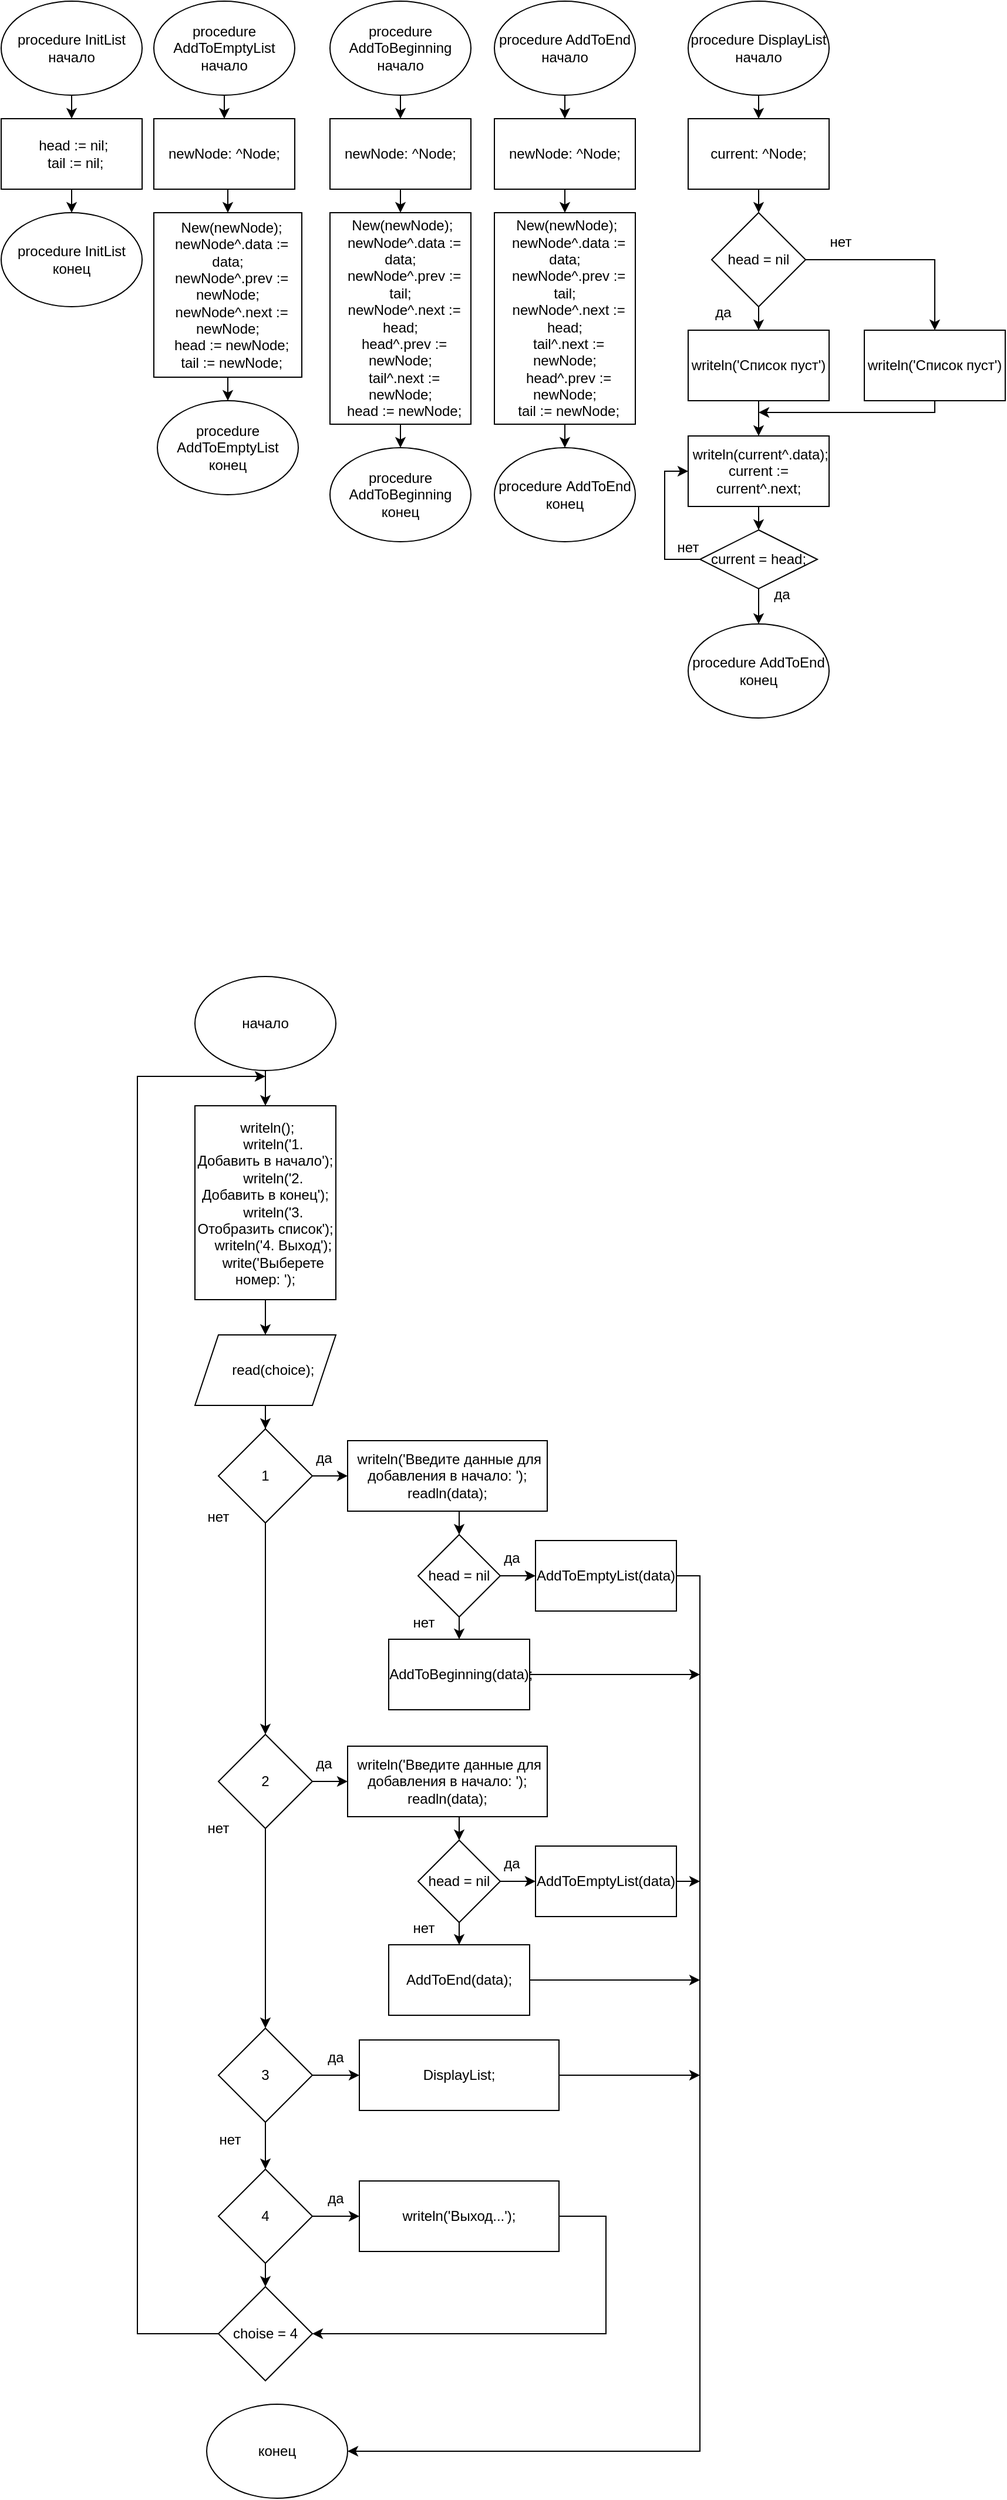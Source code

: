 <mxfile version="24.3.1" type="device">
  <diagram name="Страница — 1" id="ay-ElcXg7WRGvr0t2mmk">
    <mxGraphModel dx="2119" dy="1217" grid="1" gridSize="10" guides="1" tooltips="1" connect="1" arrows="1" fold="1" page="1" pageScale="1" pageWidth="827" pageHeight="1169" math="0" shadow="0">
      <root>
        <mxCell id="0" />
        <mxCell id="1" parent="0" />
        <mxCell id="YGGoBaES5HReX23744kC-4" style="edgeStyle=orthogonalEdgeStyle;rounded=0;orthogonalLoop=1;jettySize=auto;html=1;exitX=0.5;exitY=1;exitDx=0;exitDy=0;entryX=0.5;entryY=0;entryDx=0;entryDy=0;" edge="1" parent="1" source="YGGoBaES5HReX23744kC-1" target="YGGoBaES5HReX23744kC-3">
          <mxGeometry relative="1" as="geometry" />
        </mxCell>
        <mxCell id="YGGoBaES5HReX23744kC-1" value="&lt;div&gt;procedure InitList&lt;/div&gt;&lt;div&gt;начало&lt;br&gt;&lt;/div&gt;" style="ellipse;whiteSpace=wrap;html=1;" vertex="1" parent="1">
          <mxGeometry x="270" width="120" height="80" as="geometry" />
        </mxCell>
        <mxCell id="YGGoBaES5HReX23744kC-2" value="&lt;div&gt;procedure InitList&lt;/div&gt;&lt;div&gt;конец&lt;br&gt;&lt;/div&gt;" style="ellipse;whiteSpace=wrap;html=1;" vertex="1" parent="1">
          <mxGeometry x="270" y="180" width="120" height="80" as="geometry" />
        </mxCell>
        <mxCell id="YGGoBaES5HReX23744kC-5" style="edgeStyle=orthogonalEdgeStyle;rounded=0;orthogonalLoop=1;jettySize=auto;html=1;exitX=0.5;exitY=1;exitDx=0;exitDy=0;entryX=0.5;entryY=0;entryDx=0;entryDy=0;" edge="1" parent="1" source="YGGoBaES5HReX23744kC-3" target="YGGoBaES5HReX23744kC-2">
          <mxGeometry relative="1" as="geometry" />
        </mxCell>
        <mxCell id="YGGoBaES5HReX23744kC-3" value="&amp;nbsp;head := nil;&lt;br&gt;&amp;nbsp; tail := nil;" style="rounded=0;whiteSpace=wrap;html=1;" vertex="1" parent="1">
          <mxGeometry x="270" y="100" width="120" height="60" as="geometry" />
        </mxCell>
        <mxCell id="YGGoBaES5HReX23744kC-6" style="edgeStyle=orthogonalEdgeStyle;rounded=0;orthogonalLoop=1;jettySize=auto;html=1;exitX=0.5;exitY=1;exitDx=0;exitDy=0;entryX=0.5;entryY=0;entryDx=0;entryDy=0;" edge="1" parent="1" source="YGGoBaES5HReX23744kC-7" target="YGGoBaES5HReX23744kC-10">
          <mxGeometry relative="1" as="geometry" />
        </mxCell>
        <mxCell id="YGGoBaES5HReX23744kC-7" value="&lt;div&gt;procedure AddToEmptyList&lt;/div&gt;&lt;div&gt;начало&lt;br&gt;&lt;/div&gt;" style="ellipse;whiteSpace=wrap;html=1;" vertex="1" parent="1">
          <mxGeometry x="400" width="120" height="80" as="geometry" />
        </mxCell>
        <mxCell id="YGGoBaES5HReX23744kC-8" value="&lt;div&gt;procedure AddToEmptyList&lt;/div&gt;&lt;div&gt;конец&lt;br&gt;&lt;/div&gt;" style="ellipse;whiteSpace=wrap;html=1;" vertex="1" parent="1">
          <mxGeometry x="403" y="340" width="120" height="80" as="geometry" />
        </mxCell>
        <mxCell id="YGGoBaES5HReX23744kC-12" style="edgeStyle=orthogonalEdgeStyle;rounded=0;orthogonalLoop=1;jettySize=auto;html=1;exitX=0.5;exitY=1;exitDx=0;exitDy=0;entryX=0.5;entryY=0;entryDx=0;entryDy=0;" edge="1" parent="1" source="YGGoBaES5HReX23744kC-10" target="YGGoBaES5HReX23744kC-11">
          <mxGeometry relative="1" as="geometry" />
        </mxCell>
        <mxCell id="YGGoBaES5HReX23744kC-10" value="newNode: ^Node;" style="rounded=0;whiteSpace=wrap;html=1;" vertex="1" parent="1">
          <mxGeometry x="400" y="100" width="120" height="60" as="geometry" />
        </mxCell>
        <mxCell id="YGGoBaES5HReX23744kC-13" style="edgeStyle=orthogonalEdgeStyle;rounded=0;orthogonalLoop=1;jettySize=auto;html=1;exitX=0.5;exitY=1;exitDx=0;exitDy=0;entryX=0.5;entryY=0;entryDx=0;entryDy=0;" edge="1" parent="1" source="YGGoBaES5HReX23744kC-11" target="YGGoBaES5HReX23744kC-8">
          <mxGeometry relative="1" as="geometry" />
        </mxCell>
        <mxCell id="YGGoBaES5HReX23744kC-11" value="&amp;nbsp; New(newNode);&lt;br&gt;&amp;nbsp; newNode^.data := data;&lt;br&gt;&amp;nbsp; newNode^.prev := newNode;&lt;br&gt;&amp;nbsp; newNode^.next := newNode;&lt;br&gt;&amp;nbsp; head := newNode;&lt;br&gt;&amp;nbsp; tail := newNode;" style="rounded=0;whiteSpace=wrap;html=1;" vertex="1" parent="1">
          <mxGeometry x="400" y="180" width="126" height="140" as="geometry" />
        </mxCell>
        <mxCell id="YGGoBaES5HReX23744kC-14" style="edgeStyle=orthogonalEdgeStyle;rounded=0;orthogonalLoop=1;jettySize=auto;html=1;exitX=0.5;exitY=1;exitDx=0;exitDy=0;entryX=0.5;entryY=0;entryDx=0;entryDy=0;" edge="1" parent="1" source="YGGoBaES5HReX23744kC-15" target="YGGoBaES5HReX23744kC-18">
          <mxGeometry relative="1" as="geometry" />
        </mxCell>
        <mxCell id="YGGoBaES5HReX23744kC-15" value="&lt;div&gt;procedure AddToBeginning&lt;/div&gt;&lt;div&gt;начало&lt;br&gt;&lt;/div&gt;" style="ellipse;whiteSpace=wrap;html=1;" vertex="1" parent="1">
          <mxGeometry x="550" width="120" height="80" as="geometry" />
        </mxCell>
        <mxCell id="YGGoBaES5HReX23744kC-16" value="&lt;div&gt;procedure AddToBeginning&lt;/div&gt;&lt;div&gt;конец&lt;br&gt;&lt;/div&gt;" style="ellipse;whiteSpace=wrap;html=1;" vertex="1" parent="1">
          <mxGeometry x="550" y="380" width="120" height="80" as="geometry" />
        </mxCell>
        <mxCell id="YGGoBaES5HReX23744kC-17" style="edgeStyle=orthogonalEdgeStyle;rounded=0;orthogonalLoop=1;jettySize=auto;html=1;exitX=0.5;exitY=1;exitDx=0;exitDy=0;entryX=0.5;entryY=0;entryDx=0;entryDy=0;" edge="1" parent="1" source="YGGoBaES5HReX23744kC-18" target="YGGoBaES5HReX23744kC-20">
          <mxGeometry relative="1" as="geometry" />
        </mxCell>
        <mxCell id="YGGoBaES5HReX23744kC-18" value="newNode: ^Node;" style="rounded=0;whiteSpace=wrap;html=1;" vertex="1" parent="1">
          <mxGeometry x="550" y="100" width="120" height="60" as="geometry" />
        </mxCell>
        <mxCell id="YGGoBaES5HReX23744kC-19" style="edgeStyle=orthogonalEdgeStyle;rounded=0;orthogonalLoop=1;jettySize=auto;html=1;exitX=0.5;exitY=1;exitDx=0;exitDy=0;entryX=0.5;entryY=0;entryDx=0;entryDy=0;" edge="1" parent="1" source="YGGoBaES5HReX23744kC-20" target="YGGoBaES5HReX23744kC-16">
          <mxGeometry relative="1" as="geometry" />
        </mxCell>
        <mxCell id="YGGoBaES5HReX23744kC-20" value="&amp;nbsp;New(newNode);&lt;br&gt;&amp;nbsp; newNode^.data := data;&lt;br&gt;&amp;nbsp; newNode^.prev := tail;&lt;br&gt;&amp;nbsp; newNode^.next := head;&lt;br&gt;&amp;nbsp; head^.prev := newNode;&lt;br&gt;&amp;nbsp; tail^.next := newNode;&lt;br&gt;&amp;nbsp; head := newNode;" style="rounded=0;whiteSpace=wrap;html=1;" vertex="1" parent="1">
          <mxGeometry x="550" y="180" width="120" height="180" as="geometry" />
        </mxCell>
        <mxCell id="YGGoBaES5HReX23744kC-21" style="edgeStyle=orthogonalEdgeStyle;rounded=0;orthogonalLoop=1;jettySize=auto;html=1;exitX=0.5;exitY=1;exitDx=0;exitDy=0;entryX=0.5;entryY=0;entryDx=0;entryDy=0;" edge="1" parent="1" source="YGGoBaES5HReX23744kC-22" target="YGGoBaES5HReX23744kC-25">
          <mxGeometry relative="1" as="geometry" />
        </mxCell>
        <mxCell id="YGGoBaES5HReX23744kC-22" value="&lt;div&gt;procedure AddToEnd&lt;/div&gt;&lt;div&gt;начало&lt;br&gt;&lt;/div&gt;" style="ellipse;whiteSpace=wrap;html=1;" vertex="1" parent="1">
          <mxGeometry x="690" width="120" height="80" as="geometry" />
        </mxCell>
        <mxCell id="YGGoBaES5HReX23744kC-23" value="&lt;div&gt;procedure&amp;nbsp;AddToEnd&lt;/div&gt;&lt;div&gt;конец&lt;br&gt;&lt;/div&gt;" style="ellipse;whiteSpace=wrap;html=1;" vertex="1" parent="1">
          <mxGeometry x="690" y="380" width="120" height="80" as="geometry" />
        </mxCell>
        <mxCell id="YGGoBaES5HReX23744kC-24" style="edgeStyle=orthogonalEdgeStyle;rounded=0;orthogonalLoop=1;jettySize=auto;html=1;exitX=0.5;exitY=1;exitDx=0;exitDy=0;entryX=0.5;entryY=0;entryDx=0;entryDy=0;" edge="1" parent="1" source="YGGoBaES5HReX23744kC-25" target="YGGoBaES5HReX23744kC-27">
          <mxGeometry relative="1" as="geometry" />
        </mxCell>
        <mxCell id="YGGoBaES5HReX23744kC-25" value="newNode: ^Node;" style="rounded=0;whiteSpace=wrap;html=1;" vertex="1" parent="1">
          <mxGeometry x="690" y="100" width="120" height="60" as="geometry" />
        </mxCell>
        <mxCell id="YGGoBaES5HReX23744kC-26" style="edgeStyle=orthogonalEdgeStyle;rounded=0;orthogonalLoop=1;jettySize=auto;html=1;exitX=0.5;exitY=1;exitDx=0;exitDy=0;entryX=0.5;entryY=0;entryDx=0;entryDy=0;" edge="1" parent="1" source="YGGoBaES5HReX23744kC-27" target="YGGoBaES5HReX23744kC-23">
          <mxGeometry relative="1" as="geometry" />
        </mxCell>
        <mxCell id="YGGoBaES5HReX23744kC-27" value="&amp;nbsp;New(newNode);&lt;br&gt;&amp;nbsp; newNode^.data := data;&lt;br&gt;&amp;nbsp; newNode^.prev := tail;&lt;br&gt;&amp;nbsp; newNode^.next := head;&lt;br&gt;&amp;nbsp; tail^.next := newNode;&lt;br&gt;&amp;nbsp; head^.prev := newNode;&lt;br&gt;&amp;nbsp; tail := newNode;" style="rounded=0;whiteSpace=wrap;html=1;" vertex="1" parent="1">
          <mxGeometry x="690" y="180" width="120" height="180" as="geometry" />
        </mxCell>
        <mxCell id="YGGoBaES5HReX23744kC-28" style="edgeStyle=orthogonalEdgeStyle;rounded=0;orthogonalLoop=1;jettySize=auto;html=1;exitX=0.5;exitY=1;exitDx=0;exitDy=0;entryX=0.5;entryY=0;entryDx=0;entryDy=0;" edge="1" parent="1" source="YGGoBaES5HReX23744kC-29" target="YGGoBaES5HReX23744kC-32">
          <mxGeometry relative="1" as="geometry" />
        </mxCell>
        <mxCell id="YGGoBaES5HReX23744kC-29" value="&lt;div&gt;procedure DisplayList&lt;/div&gt;&lt;div&gt;начало&lt;br&gt;&lt;/div&gt;" style="ellipse;whiteSpace=wrap;html=1;" vertex="1" parent="1">
          <mxGeometry x="855" width="120" height="80" as="geometry" />
        </mxCell>
        <mxCell id="YGGoBaES5HReX23744kC-30" value="&lt;div&gt;procedure&amp;nbsp;AddToEnd&lt;/div&gt;&lt;div&gt;конец&lt;br&gt;&lt;/div&gt;" style="ellipse;whiteSpace=wrap;html=1;" vertex="1" parent="1">
          <mxGeometry x="855" y="530" width="120" height="80" as="geometry" />
        </mxCell>
        <mxCell id="YGGoBaES5HReX23744kC-31" style="edgeStyle=orthogonalEdgeStyle;rounded=0;orthogonalLoop=1;jettySize=auto;html=1;exitX=0.5;exitY=1;exitDx=0;exitDy=0;entryX=0.5;entryY=0;entryDx=0;entryDy=0;" edge="1" parent="1" source="YGGoBaES5HReX23744kC-32">
          <mxGeometry relative="1" as="geometry">
            <mxPoint x="915" y="180" as="targetPoint" />
          </mxGeometry>
        </mxCell>
        <mxCell id="YGGoBaES5HReX23744kC-32" value="current: ^Node;" style="rounded=0;whiteSpace=wrap;html=1;" vertex="1" parent="1">
          <mxGeometry x="855" y="100" width="120" height="60" as="geometry" />
        </mxCell>
        <mxCell id="YGGoBaES5HReX23744kC-37" style="edgeStyle=orthogonalEdgeStyle;rounded=0;orthogonalLoop=1;jettySize=auto;html=1;exitX=0.5;exitY=1;exitDx=0;exitDy=0;entryX=0.5;entryY=0;entryDx=0;entryDy=0;" edge="1" parent="1" source="YGGoBaES5HReX23744kC-35" target="YGGoBaES5HReX23744kC-36">
          <mxGeometry relative="1" as="geometry" />
        </mxCell>
        <mxCell id="YGGoBaES5HReX23744kC-39" style="edgeStyle=orthogonalEdgeStyle;rounded=0;orthogonalLoop=1;jettySize=auto;html=1;exitX=1;exitY=0.5;exitDx=0;exitDy=0;entryX=0.5;entryY=0;entryDx=0;entryDy=0;" edge="1" parent="1" source="YGGoBaES5HReX23744kC-35" target="YGGoBaES5HReX23744kC-38">
          <mxGeometry relative="1" as="geometry" />
        </mxCell>
        <mxCell id="YGGoBaES5HReX23744kC-35" value="head = nil" style="rhombus;whiteSpace=wrap;html=1;" vertex="1" parent="1">
          <mxGeometry x="875" y="180" width="80" height="80" as="geometry" />
        </mxCell>
        <mxCell id="YGGoBaES5HReX23744kC-43" style="edgeStyle=orthogonalEdgeStyle;rounded=0;orthogonalLoop=1;jettySize=auto;html=1;exitX=0.5;exitY=1;exitDx=0;exitDy=0;entryX=0.5;entryY=0;entryDx=0;entryDy=0;" edge="1" parent="1" source="YGGoBaES5HReX23744kC-36">
          <mxGeometry relative="1" as="geometry">
            <mxPoint x="915" y="370" as="targetPoint" />
          </mxGeometry>
        </mxCell>
        <mxCell id="YGGoBaES5HReX23744kC-36" value="writeln(&#39;Cписок пуст&#39;)" style="rounded=0;whiteSpace=wrap;html=1;" vertex="1" parent="1">
          <mxGeometry x="855" y="280" width="120" height="60" as="geometry" />
        </mxCell>
        <mxCell id="YGGoBaES5HReX23744kC-52" style="edgeStyle=orthogonalEdgeStyle;rounded=0;orthogonalLoop=1;jettySize=auto;html=1;exitX=0.5;exitY=1;exitDx=0;exitDy=0;" edge="1" parent="1" source="YGGoBaES5HReX23744kC-38">
          <mxGeometry relative="1" as="geometry">
            <mxPoint x="915" y="350" as="targetPoint" />
            <Array as="points">
              <mxPoint x="1065" y="350" />
            </Array>
          </mxGeometry>
        </mxCell>
        <mxCell id="YGGoBaES5HReX23744kC-38" value="writeln(&#39;Cписок пуст&#39;)" style="rounded=0;whiteSpace=wrap;html=1;" vertex="1" parent="1">
          <mxGeometry x="1005" y="280" width="120" height="60" as="geometry" />
        </mxCell>
        <mxCell id="YGGoBaES5HReX23744kC-40" value="&lt;div&gt;да&lt;/div&gt;" style="text;html=1;align=center;verticalAlign=middle;whiteSpace=wrap;rounded=0;" vertex="1" parent="1">
          <mxGeometry x="855" y="250" width="60" height="30" as="geometry" />
        </mxCell>
        <mxCell id="YGGoBaES5HReX23744kC-41" value="нет" style="text;html=1;align=center;verticalAlign=middle;whiteSpace=wrap;rounded=0;" vertex="1" parent="1">
          <mxGeometry x="955" y="190" width="60" height="30" as="geometry" />
        </mxCell>
        <mxCell id="YGGoBaES5HReX23744kC-47" style="edgeStyle=orthogonalEdgeStyle;rounded=0;orthogonalLoop=1;jettySize=auto;html=1;exitX=0.5;exitY=1;exitDx=0;exitDy=0;entryX=0.5;entryY=0;entryDx=0;entryDy=0;" edge="1" parent="1" source="YGGoBaES5HReX23744kC-44" target="YGGoBaES5HReX23744kC-45">
          <mxGeometry relative="1" as="geometry" />
        </mxCell>
        <mxCell id="YGGoBaES5HReX23744kC-44" value="&lt;div&gt;&amp;nbsp;writeln(current^.data);&lt;/div&gt;&lt;div&gt;current := current^.next;&lt;br&gt;&lt;/div&gt;" style="rounded=0;whiteSpace=wrap;html=1;" vertex="1" parent="1">
          <mxGeometry x="855" y="370" width="120" height="60" as="geometry" />
        </mxCell>
        <mxCell id="YGGoBaES5HReX23744kC-46" style="edgeStyle=orthogonalEdgeStyle;rounded=0;orthogonalLoop=1;jettySize=auto;html=1;exitX=0;exitY=0.5;exitDx=0;exitDy=0;entryX=0;entryY=0.5;entryDx=0;entryDy=0;" edge="1" parent="1" source="YGGoBaES5HReX23744kC-45" target="YGGoBaES5HReX23744kC-44">
          <mxGeometry relative="1" as="geometry" />
        </mxCell>
        <mxCell id="YGGoBaES5HReX23744kC-48" style="edgeStyle=orthogonalEdgeStyle;rounded=0;orthogonalLoop=1;jettySize=auto;html=1;exitX=0.5;exitY=1;exitDx=0;exitDy=0;entryX=0.5;entryY=0;entryDx=0;entryDy=0;" edge="1" parent="1" source="YGGoBaES5HReX23744kC-45" target="YGGoBaES5HReX23744kC-30">
          <mxGeometry relative="1" as="geometry" />
        </mxCell>
        <mxCell id="YGGoBaES5HReX23744kC-45" value="current = head;" style="rhombus;whiteSpace=wrap;html=1;" vertex="1" parent="1">
          <mxGeometry x="865" y="450" width="100" height="50" as="geometry" />
        </mxCell>
        <mxCell id="YGGoBaES5HReX23744kC-49" value="&lt;div&gt;да&lt;/div&gt;" style="text;html=1;align=center;verticalAlign=middle;whiteSpace=wrap;rounded=0;" vertex="1" parent="1">
          <mxGeometry x="905" y="490" width="60" height="30" as="geometry" />
        </mxCell>
        <mxCell id="YGGoBaES5HReX23744kC-50" value="нет" style="text;html=1;align=center;verticalAlign=middle;whiteSpace=wrap;rounded=0;" vertex="1" parent="1">
          <mxGeometry x="825" y="450" width="60" height="30" as="geometry" />
        </mxCell>
        <mxCell id="YGGoBaES5HReX23744kC-56" style="edgeStyle=orthogonalEdgeStyle;rounded=0;orthogonalLoop=1;jettySize=auto;html=1;exitX=0.5;exitY=1;exitDx=0;exitDy=0;entryX=0.5;entryY=0;entryDx=0;entryDy=0;" edge="1" parent="1" source="YGGoBaES5HReX23744kC-53" target="YGGoBaES5HReX23744kC-55">
          <mxGeometry relative="1" as="geometry" />
        </mxCell>
        <mxCell id="YGGoBaES5HReX23744kC-53" value="начало" style="ellipse;whiteSpace=wrap;html=1;" vertex="1" parent="1">
          <mxGeometry x="435" y="830" width="120" height="80" as="geometry" />
        </mxCell>
        <mxCell id="YGGoBaES5HReX23744kC-58" style="edgeStyle=orthogonalEdgeStyle;rounded=0;orthogonalLoop=1;jettySize=auto;html=1;exitX=0.5;exitY=1;exitDx=0;exitDy=0;entryX=0.5;entryY=0;entryDx=0;entryDy=0;" edge="1" parent="1" source="YGGoBaES5HReX23744kC-55" target="YGGoBaES5HReX23744kC-57">
          <mxGeometry relative="1" as="geometry" />
        </mxCell>
        <mxCell id="YGGoBaES5HReX23744kC-55" value="&amp;nbsp;writeln();&lt;br&gt;&amp;nbsp;&amp;nbsp;&amp;nbsp; writeln(&#39;1. Добавить в начало&#39;);&lt;br&gt;&amp;nbsp;&amp;nbsp;&amp;nbsp; writeln(&#39;2. Добавить в конец&#39;);&lt;br&gt;&amp;nbsp;&amp;nbsp;&amp;nbsp; writeln(&#39;3. Отобразить список&#39;);&lt;br&gt;&amp;nbsp;&amp;nbsp;&amp;nbsp; writeln(&#39;4. Выход&#39;);&lt;br&gt;&amp;nbsp;&amp;nbsp;&amp;nbsp; write(&#39;Выберете номер: &#39;);" style="rounded=0;whiteSpace=wrap;html=1;" vertex="1" parent="1">
          <mxGeometry x="435" y="940" width="120" height="165" as="geometry" />
        </mxCell>
        <mxCell id="YGGoBaES5HReX23744kC-60" style="edgeStyle=orthogonalEdgeStyle;rounded=0;orthogonalLoop=1;jettySize=auto;html=1;exitX=0.5;exitY=1;exitDx=0;exitDy=0;" edge="1" parent="1" source="YGGoBaES5HReX23744kC-57" target="YGGoBaES5HReX23744kC-59">
          <mxGeometry relative="1" as="geometry" />
        </mxCell>
        <mxCell id="YGGoBaES5HReX23744kC-57" value="&amp;nbsp;&amp;nbsp;&amp;nbsp; read(choice);" style="shape=parallelogram;perimeter=parallelogramPerimeter;whiteSpace=wrap;html=1;fixedSize=1;" vertex="1" parent="1">
          <mxGeometry x="435" y="1135" width="120" height="60" as="geometry" />
        </mxCell>
        <mxCell id="YGGoBaES5HReX23744kC-62" style="edgeStyle=orthogonalEdgeStyle;rounded=0;orthogonalLoop=1;jettySize=auto;html=1;exitX=1;exitY=0.5;exitDx=0;exitDy=0;entryX=0;entryY=0.5;entryDx=0;entryDy=0;" edge="1" parent="1" source="YGGoBaES5HReX23744kC-59" target="YGGoBaES5HReX23744kC-61">
          <mxGeometry relative="1" as="geometry" />
        </mxCell>
        <mxCell id="YGGoBaES5HReX23744kC-89" style="edgeStyle=orthogonalEdgeStyle;rounded=0;orthogonalLoop=1;jettySize=auto;html=1;exitX=0.5;exitY=1;exitDx=0;exitDy=0;entryX=0.5;entryY=0;entryDx=0;entryDy=0;" edge="1" parent="1" source="YGGoBaES5HReX23744kC-59" target="YGGoBaES5HReX23744kC-77">
          <mxGeometry relative="1" as="geometry" />
        </mxCell>
        <mxCell id="YGGoBaES5HReX23744kC-59" value="1" style="rhombus;whiteSpace=wrap;html=1;" vertex="1" parent="1">
          <mxGeometry x="455" y="1215" width="80" height="80" as="geometry" />
        </mxCell>
        <mxCell id="YGGoBaES5HReX23744kC-65" style="edgeStyle=orthogonalEdgeStyle;rounded=0;orthogonalLoop=1;jettySize=auto;html=1;exitX=0.5;exitY=1;exitDx=0;exitDy=0;entryX=0.5;entryY=0;entryDx=0;entryDy=0;" edge="1" parent="1" source="YGGoBaES5HReX23744kC-61" target="YGGoBaES5HReX23744kC-64">
          <mxGeometry relative="1" as="geometry" />
        </mxCell>
        <mxCell id="YGGoBaES5HReX23744kC-61" value="&lt;div&gt;&amp;nbsp;writeln(&#39;Введите данные для добавления в начало: &#39;);&lt;/div&gt;&lt;div&gt;readln(data);&lt;/div&gt;" style="rounded=0;whiteSpace=wrap;html=1;" vertex="1" parent="1">
          <mxGeometry x="565" y="1225" width="170" height="60" as="geometry" />
        </mxCell>
        <mxCell id="YGGoBaES5HReX23744kC-67" style="edgeStyle=orthogonalEdgeStyle;rounded=0;orthogonalLoop=1;jettySize=auto;html=1;exitX=0.5;exitY=1;exitDx=0;exitDy=0;entryX=0.5;entryY=0;entryDx=0;entryDy=0;" edge="1" parent="1" source="YGGoBaES5HReX23744kC-64" target="YGGoBaES5HReX23744kC-66">
          <mxGeometry relative="1" as="geometry" />
        </mxCell>
        <mxCell id="YGGoBaES5HReX23744kC-69" style="edgeStyle=orthogonalEdgeStyle;rounded=0;orthogonalLoop=1;jettySize=auto;html=1;exitX=1;exitY=0.5;exitDx=0;exitDy=0;entryX=0;entryY=0.5;entryDx=0;entryDy=0;" edge="1" parent="1" source="YGGoBaES5HReX23744kC-64" target="YGGoBaES5HReX23744kC-68">
          <mxGeometry relative="1" as="geometry" />
        </mxCell>
        <mxCell id="YGGoBaES5HReX23744kC-64" value="head = nil" style="rhombus;whiteSpace=wrap;html=1;" vertex="1" parent="1">
          <mxGeometry x="625" y="1305" width="70" height="70" as="geometry" />
        </mxCell>
        <mxCell id="YGGoBaES5HReX23744kC-112" style="edgeStyle=orthogonalEdgeStyle;rounded=0;orthogonalLoop=1;jettySize=auto;html=1;exitX=1;exitY=0.5;exitDx=0;exitDy=0;" edge="1" parent="1" source="YGGoBaES5HReX23744kC-66">
          <mxGeometry relative="1" as="geometry">
            <mxPoint x="865" y="1424" as="targetPoint" />
          </mxGeometry>
        </mxCell>
        <mxCell id="YGGoBaES5HReX23744kC-66" value="&lt;div&gt;&amp;nbsp;AddToBeginning(data);&lt;/div&gt;" style="rounded=0;whiteSpace=wrap;html=1;" vertex="1" parent="1">
          <mxGeometry x="600" y="1394" width="120" height="60" as="geometry" />
        </mxCell>
        <mxCell id="YGGoBaES5HReX23744kC-73" style="edgeStyle=orthogonalEdgeStyle;rounded=0;orthogonalLoop=1;jettySize=auto;html=1;exitX=1;exitY=0.5;exitDx=0;exitDy=0;entryX=1;entryY=0.5;entryDx=0;entryDy=0;" edge="1" parent="1" source="YGGoBaES5HReX23744kC-68" target="YGGoBaES5HReX23744kC-104">
          <mxGeometry relative="1" as="geometry">
            <mxPoint x="905" y="1525" as="targetPoint" />
            <Array as="points">
              <mxPoint x="865" y="1340" />
              <mxPoint x="865" y="2085" />
            </Array>
          </mxGeometry>
        </mxCell>
        <mxCell id="YGGoBaES5HReX23744kC-68" value="AddToEmptyList(data)" style="rounded=0;whiteSpace=wrap;html=1;" vertex="1" parent="1">
          <mxGeometry x="725" y="1310" width="120" height="60" as="geometry" />
        </mxCell>
        <mxCell id="YGGoBaES5HReX23744kC-70" value="нет" style="text;html=1;align=center;verticalAlign=middle;whiteSpace=wrap;rounded=0;" vertex="1" parent="1">
          <mxGeometry x="600" y="1365" width="60" height="30" as="geometry" />
        </mxCell>
        <mxCell id="YGGoBaES5HReX23744kC-71" value="да" style="text;html=1;align=center;verticalAlign=middle;whiteSpace=wrap;rounded=0;" vertex="1" parent="1">
          <mxGeometry x="675" y="1310" width="60" height="30" as="geometry" />
        </mxCell>
        <mxCell id="YGGoBaES5HReX23744kC-75" style="edgeStyle=orthogonalEdgeStyle;rounded=0;orthogonalLoop=1;jettySize=auto;html=1;exitX=1;exitY=0.5;exitDx=0;exitDy=0;entryX=0;entryY=0.5;entryDx=0;entryDy=0;" edge="1" parent="1" source="YGGoBaES5HReX23744kC-77" target="YGGoBaES5HReX23744kC-79">
          <mxGeometry relative="1" as="geometry" />
        </mxCell>
        <mxCell id="YGGoBaES5HReX23744kC-107" style="edgeStyle=orthogonalEdgeStyle;rounded=0;orthogonalLoop=1;jettySize=auto;html=1;exitX=0.5;exitY=1;exitDx=0;exitDy=0;entryX=0.5;entryY=0;entryDx=0;entryDy=0;" edge="1" parent="1" source="YGGoBaES5HReX23744kC-77" target="YGGoBaES5HReX23744kC-91">
          <mxGeometry relative="1" as="geometry" />
        </mxCell>
        <mxCell id="YGGoBaES5HReX23744kC-77" value="2" style="rhombus;whiteSpace=wrap;html=1;" vertex="1" parent="1">
          <mxGeometry x="455" y="1475" width="80" height="80" as="geometry" />
        </mxCell>
        <mxCell id="YGGoBaES5HReX23744kC-78" style="edgeStyle=orthogonalEdgeStyle;rounded=0;orthogonalLoop=1;jettySize=auto;html=1;exitX=0.5;exitY=1;exitDx=0;exitDy=0;entryX=0.5;entryY=0;entryDx=0;entryDy=0;" edge="1" parent="1" source="YGGoBaES5HReX23744kC-79" target="YGGoBaES5HReX23744kC-82">
          <mxGeometry relative="1" as="geometry" />
        </mxCell>
        <mxCell id="YGGoBaES5HReX23744kC-79" value="&lt;div&gt;&amp;nbsp;writeln(&#39;Введите данные для добавления в начало: &#39;);&lt;/div&gt;&lt;div&gt;readln(data);&lt;/div&gt;" style="rounded=0;whiteSpace=wrap;html=1;" vertex="1" parent="1">
          <mxGeometry x="565" y="1485" width="170" height="60" as="geometry" />
        </mxCell>
        <mxCell id="YGGoBaES5HReX23744kC-80" style="edgeStyle=orthogonalEdgeStyle;rounded=0;orthogonalLoop=1;jettySize=auto;html=1;exitX=0.5;exitY=1;exitDx=0;exitDy=0;entryX=0.5;entryY=0;entryDx=0;entryDy=0;" edge="1" parent="1" source="YGGoBaES5HReX23744kC-82" target="YGGoBaES5HReX23744kC-84">
          <mxGeometry relative="1" as="geometry" />
        </mxCell>
        <mxCell id="YGGoBaES5HReX23744kC-81" style="edgeStyle=orthogonalEdgeStyle;rounded=0;orthogonalLoop=1;jettySize=auto;html=1;exitX=1;exitY=0.5;exitDx=0;exitDy=0;entryX=0;entryY=0.5;entryDx=0;entryDy=0;" edge="1" parent="1" source="YGGoBaES5HReX23744kC-82" target="YGGoBaES5HReX23744kC-86">
          <mxGeometry relative="1" as="geometry" />
        </mxCell>
        <mxCell id="YGGoBaES5HReX23744kC-82" value="head = nil" style="rhombus;whiteSpace=wrap;html=1;" vertex="1" parent="1">
          <mxGeometry x="625" y="1565" width="70" height="70" as="geometry" />
        </mxCell>
        <mxCell id="YGGoBaES5HReX23744kC-114" style="edgeStyle=orthogonalEdgeStyle;rounded=0;orthogonalLoop=1;jettySize=auto;html=1;" edge="1" parent="1" source="YGGoBaES5HReX23744kC-84">
          <mxGeometry relative="1" as="geometry">
            <mxPoint x="865" y="1684" as="targetPoint" />
          </mxGeometry>
        </mxCell>
        <mxCell id="YGGoBaES5HReX23744kC-84" value="AddToEnd(data);" style="rounded=0;whiteSpace=wrap;html=1;" vertex="1" parent="1">
          <mxGeometry x="600" y="1654" width="120" height="60" as="geometry" />
        </mxCell>
        <mxCell id="YGGoBaES5HReX23744kC-113" style="edgeStyle=orthogonalEdgeStyle;rounded=0;orthogonalLoop=1;jettySize=auto;html=1;" edge="1" parent="1" source="YGGoBaES5HReX23744kC-86">
          <mxGeometry relative="1" as="geometry">
            <mxPoint x="865" y="1600" as="targetPoint" />
          </mxGeometry>
        </mxCell>
        <mxCell id="YGGoBaES5HReX23744kC-86" value="AddToEmptyList(data)" style="rounded=0;whiteSpace=wrap;html=1;" vertex="1" parent="1">
          <mxGeometry x="725" y="1570" width="120" height="60" as="geometry" />
        </mxCell>
        <mxCell id="YGGoBaES5HReX23744kC-87" value="нет" style="text;html=1;align=center;verticalAlign=middle;whiteSpace=wrap;rounded=0;" vertex="1" parent="1">
          <mxGeometry x="600" y="1625" width="60" height="30" as="geometry" />
        </mxCell>
        <mxCell id="YGGoBaES5HReX23744kC-88" value="да" style="text;html=1;align=center;verticalAlign=middle;whiteSpace=wrap;rounded=0;" vertex="1" parent="1">
          <mxGeometry x="675" y="1570" width="60" height="30" as="geometry" />
        </mxCell>
        <mxCell id="YGGoBaES5HReX23744kC-90" style="edgeStyle=orthogonalEdgeStyle;rounded=0;orthogonalLoop=1;jettySize=auto;html=1;exitX=1;exitY=0.5;exitDx=0;exitDy=0;entryX=0;entryY=0.5;entryDx=0;entryDy=0;" edge="1" parent="1" source="YGGoBaES5HReX23744kC-91" target="YGGoBaES5HReX23744kC-93">
          <mxGeometry relative="1" as="geometry" />
        </mxCell>
        <mxCell id="YGGoBaES5HReX23744kC-108" style="edgeStyle=orthogonalEdgeStyle;rounded=0;orthogonalLoop=1;jettySize=auto;html=1;exitX=0.5;exitY=1;exitDx=0;exitDy=0;" edge="1" parent="1" source="YGGoBaES5HReX23744kC-91" target="YGGoBaES5HReX23744kC-102">
          <mxGeometry relative="1" as="geometry" />
        </mxCell>
        <mxCell id="YGGoBaES5HReX23744kC-91" value="3" style="rhombus;whiteSpace=wrap;html=1;" vertex="1" parent="1">
          <mxGeometry x="455" y="1725" width="80" height="80" as="geometry" />
        </mxCell>
        <mxCell id="YGGoBaES5HReX23744kC-116" style="edgeStyle=orthogonalEdgeStyle;rounded=0;orthogonalLoop=1;jettySize=auto;html=1;" edge="1" parent="1" source="YGGoBaES5HReX23744kC-93">
          <mxGeometry relative="1" as="geometry">
            <mxPoint x="865" y="1765" as="targetPoint" />
          </mxGeometry>
        </mxCell>
        <mxCell id="YGGoBaES5HReX23744kC-93" value="DisplayList;" style="rounded=0;whiteSpace=wrap;html=1;" vertex="1" parent="1">
          <mxGeometry x="575" y="1735" width="170" height="60" as="geometry" />
        </mxCell>
        <mxCell id="YGGoBaES5HReX23744kC-101" style="edgeStyle=orthogonalEdgeStyle;rounded=0;orthogonalLoop=1;jettySize=auto;html=1;exitX=1;exitY=0.5;exitDx=0;exitDy=0;entryX=0;entryY=0.5;entryDx=0;entryDy=0;" edge="1" parent="1" source="YGGoBaES5HReX23744kC-102" target="YGGoBaES5HReX23744kC-103">
          <mxGeometry relative="1" as="geometry" />
        </mxCell>
        <mxCell id="YGGoBaES5HReX23744kC-109" style="edgeStyle=orthogonalEdgeStyle;rounded=0;orthogonalLoop=1;jettySize=auto;html=1;exitX=0.5;exitY=1;exitDx=0;exitDy=0;entryX=0.5;entryY=0;entryDx=0;entryDy=0;" edge="1" parent="1" source="YGGoBaES5HReX23744kC-102" target="YGGoBaES5HReX23744kC-105">
          <mxGeometry relative="1" as="geometry" />
        </mxCell>
        <mxCell id="YGGoBaES5HReX23744kC-102" value="4" style="rhombus;whiteSpace=wrap;html=1;" vertex="1" parent="1">
          <mxGeometry x="455" y="1845" width="80" height="80" as="geometry" />
        </mxCell>
        <mxCell id="YGGoBaES5HReX23744kC-117" style="edgeStyle=orthogonalEdgeStyle;rounded=0;orthogonalLoop=1;jettySize=auto;html=1;entryX=1;entryY=0.5;entryDx=0;entryDy=0;" edge="1" parent="1" source="YGGoBaES5HReX23744kC-103" target="YGGoBaES5HReX23744kC-105">
          <mxGeometry relative="1" as="geometry">
            <mxPoint x="865" y="1885" as="targetPoint" />
            <Array as="points">
              <mxPoint x="785" y="1885" />
              <mxPoint x="785" y="1985" />
            </Array>
          </mxGeometry>
        </mxCell>
        <mxCell id="YGGoBaES5HReX23744kC-103" value="writeln(&#39;Выход...&#39;);" style="rounded=0;whiteSpace=wrap;html=1;" vertex="1" parent="1">
          <mxGeometry x="575" y="1855" width="170" height="60" as="geometry" />
        </mxCell>
        <mxCell id="YGGoBaES5HReX23744kC-104" value="конец" style="ellipse;whiteSpace=wrap;html=1;" vertex="1" parent="1">
          <mxGeometry x="445" y="2045" width="120" height="80" as="geometry" />
        </mxCell>
        <mxCell id="YGGoBaES5HReX23744kC-106" style="edgeStyle=orthogonalEdgeStyle;rounded=0;orthogonalLoop=1;jettySize=auto;html=1;exitX=0;exitY=0.5;exitDx=0;exitDy=0;" edge="1" parent="1" source="YGGoBaES5HReX23744kC-105">
          <mxGeometry relative="1" as="geometry">
            <mxPoint x="495" y="915" as="targetPoint" />
            <Array as="points">
              <mxPoint x="386" y="1985" />
            </Array>
          </mxGeometry>
        </mxCell>
        <mxCell id="YGGoBaES5HReX23744kC-105" value="choise = 4" style="rhombus;whiteSpace=wrap;html=1;" vertex="1" parent="1">
          <mxGeometry x="455" y="1945" width="80" height="80" as="geometry" />
        </mxCell>
        <mxCell id="YGGoBaES5HReX23744kC-118" value="нет" style="text;html=1;align=center;verticalAlign=middle;whiteSpace=wrap;rounded=0;" vertex="1" parent="1">
          <mxGeometry x="435" y="1805" width="60" height="30" as="geometry" />
        </mxCell>
        <mxCell id="YGGoBaES5HReX23744kC-119" value="нет" style="text;html=1;align=center;verticalAlign=middle;whiteSpace=wrap;rounded=0;" vertex="1" parent="1">
          <mxGeometry x="425" y="1540" width="60" height="30" as="geometry" />
        </mxCell>
        <mxCell id="YGGoBaES5HReX23744kC-120" value="нет" style="text;html=1;align=center;verticalAlign=middle;whiteSpace=wrap;rounded=0;" vertex="1" parent="1">
          <mxGeometry x="425" y="1275" width="60" height="30" as="geometry" />
        </mxCell>
        <mxCell id="YGGoBaES5HReX23744kC-121" value="да" style="text;html=1;align=center;verticalAlign=middle;whiteSpace=wrap;rounded=0;" vertex="1" parent="1">
          <mxGeometry x="515" y="1225" width="60" height="30" as="geometry" />
        </mxCell>
        <mxCell id="YGGoBaES5HReX23744kC-122" value="да" style="text;html=1;align=center;verticalAlign=middle;whiteSpace=wrap;rounded=0;" vertex="1" parent="1">
          <mxGeometry x="515" y="1485" width="60" height="30" as="geometry" />
        </mxCell>
        <mxCell id="YGGoBaES5HReX23744kC-123" value="да" style="text;html=1;align=center;verticalAlign=middle;whiteSpace=wrap;rounded=0;" vertex="1" parent="1">
          <mxGeometry x="525" y="1735" width="60" height="30" as="geometry" />
        </mxCell>
        <mxCell id="YGGoBaES5HReX23744kC-124" value="да" style="text;html=1;align=center;verticalAlign=middle;whiteSpace=wrap;rounded=0;" vertex="1" parent="1">
          <mxGeometry x="525" y="1855" width="60" height="30" as="geometry" />
        </mxCell>
      </root>
    </mxGraphModel>
  </diagram>
</mxfile>
